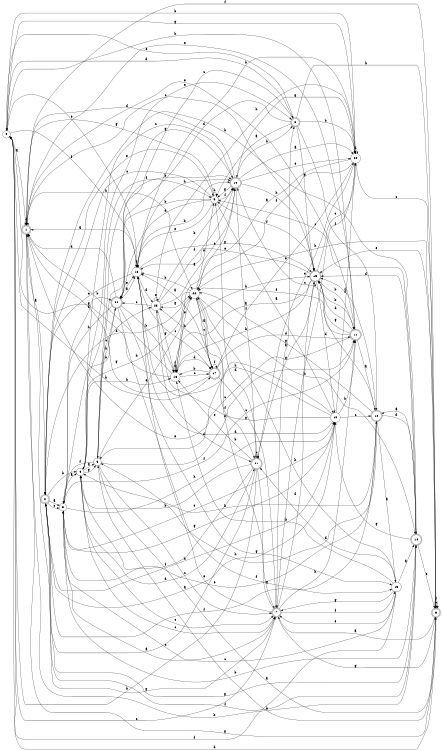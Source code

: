 digraph n20_10 {
__start0 [label="" shape="none"];

rankdir=LR;
size="8,5";

s0 [style="filled", color="black", fillcolor="white" shape="circle", label="0"];
s1 [style="rounded,filled", color="black", fillcolor="white" shape="doublecircle", label="1"];
s2 [style="rounded,filled", color="black", fillcolor="white" shape="doublecircle", label="2"];
s3 [style="filled", color="black", fillcolor="white" shape="circle", label="3"];
s4 [style="filled", color="black", fillcolor="white" shape="circle", label="4"];
s5 [style="filled", color="black", fillcolor="white" shape="circle", label="5"];
s6 [style="rounded,filled", color="black", fillcolor="white" shape="doublecircle", label="6"];
s7 [style="rounded,filled", color="black", fillcolor="white" shape="doublecircle", label="7"];
s8 [style="rounded,filled", color="black", fillcolor="white" shape="doublecircle", label="8"];
s9 [style="filled", color="black", fillcolor="white" shape="circle", label="9"];
s10 [style="filled", color="black", fillcolor="white" shape="circle", label="10"];
s11 [style="rounded,filled", color="black", fillcolor="white" shape="doublecircle", label="11"];
s12 [style="rounded,filled", color="black", fillcolor="white" shape="doublecircle", label="12"];
s13 [style="filled", color="black", fillcolor="white" shape="circle", label="13"];
s14 [style="rounded,filled", color="black", fillcolor="white" shape="doublecircle", label="14"];
s15 [style="rounded,filled", color="black", fillcolor="white" shape="doublecircle", label="15"];
s16 [style="filled", color="black", fillcolor="white" shape="circle", label="16"];
s17 [style="rounded,filled", color="black", fillcolor="white" shape="doublecircle", label="17"];
s18 [style="filled", color="black", fillcolor="white" shape="circle", label="18"];
s19 [style="rounded,filled", color="black", fillcolor="white" shape="doublecircle", label="19"];
s20 [style="filled", color="black", fillcolor="white" shape="circle", label="20"];
s21 [style="rounded,filled", color="black", fillcolor="white" shape="doublecircle", label="21"];
s22 [style="filled", color="black", fillcolor="white" shape="circle", label="22"];
s23 [style="filled", color="black", fillcolor="white" shape="circle", label="23"];
s24 [style="rounded,filled", color="black", fillcolor="white" shape="doublecircle", label="24"];
s0 -> s1 [label="a"];
s0 -> s20 [label="b"];
s0 -> s7 [label="c"];
s0 -> s8 [label="d"];
s0 -> s18 [label="e"];
s0 -> s18 [label="f"];
s0 -> s20 [label="g"];
s0 -> s17 [label="h"];
s1 -> s2 [label="a"];
s1 -> s14 [label="b"];
s1 -> s15 [label="c"];
s1 -> s1 [label="d"];
s1 -> s11 [label="e"];
s1 -> s6 [label="f"];
s1 -> s7 [label="g"];
s1 -> s22 [label="h"];
s2 -> s3 [label="a"];
s2 -> s4 [label="b"];
s2 -> s3 [label="c"];
s2 -> s22 [label="d"];
s2 -> s9 [label="e"];
s2 -> s12 [label="f"];
s2 -> s14 [label="g"];
s2 -> s10 [label="h"];
s3 -> s4 [label="a"];
s3 -> s23 [label="b"];
s3 -> s7 [label="c"];
s3 -> s24 [label="d"];
s3 -> s10 [label="e"];
s3 -> s11 [label="f"];
s3 -> s10 [label="g"];
s3 -> s10 [label="h"];
s4 -> s5 [label="a"];
s4 -> s22 [label="b"];
s4 -> s7 [label="c"];
s4 -> s21 [label="d"];
s4 -> s8 [label="e"];
s4 -> s9 [label="f"];
s4 -> s5 [label="g"];
s4 -> s16 [label="h"];
s5 -> s6 [label="a"];
s5 -> s19 [label="b"];
s5 -> s7 [label="c"];
s5 -> s11 [label="d"];
s5 -> s22 [label="e"];
s5 -> s3 [label="f"];
s5 -> s19 [label="g"];
s5 -> s24 [label="h"];
s6 -> s7 [label="a"];
s6 -> s5 [label="b"];
s6 -> s6 [label="c"];
s6 -> s0 [label="d"];
s6 -> s15 [label="e"];
s6 -> s6 [label="f"];
s6 -> s1 [label="g"];
s6 -> s22 [label="h"];
s7 -> s8 [label="a"];
s7 -> s22 [label="b"];
s7 -> s4 [label="c"];
s7 -> s15 [label="d"];
s7 -> s18 [label="e"];
s7 -> s13 [label="f"];
s7 -> s6 [label="g"];
s7 -> s11 [label="h"];
s8 -> s9 [label="a"];
s8 -> s20 [label="b"];
s8 -> s24 [label="c"];
s8 -> s24 [label="d"];
s8 -> s0 [label="e"];
s8 -> s12 [label="f"];
s8 -> s15 [label="g"];
s8 -> s6 [label="h"];
s9 -> s10 [label="a"];
s9 -> s24 [label="b"];
s9 -> s2 [label="c"];
s9 -> s24 [label="d"];
s9 -> s18 [label="e"];
s9 -> s19 [label="f"];
s9 -> s1 [label="g"];
s9 -> s9 [label="h"];
s10 -> s2 [label="a"];
s10 -> s11 [label="b"];
s10 -> s12 [label="c"];
s10 -> s18 [label="d"];
s10 -> s1 [label="e"];
s10 -> s20 [label="f"];
s10 -> s23 [label="g"];
s10 -> s18 [label="h"];
s11 -> s12 [label="a"];
s11 -> s15 [label="b"];
s11 -> s5 [label="c"];
s11 -> s15 [label="d"];
s11 -> s1 [label="e"];
s11 -> s22 [label="f"];
s11 -> s15 [label="g"];
s11 -> s0 [label="h"];
s12 -> s13 [label="a"];
s12 -> s4 [label="b"];
s12 -> s19 [label="c"];
s12 -> s14 [label="d"];
s12 -> s3 [label="e"];
s12 -> s15 [label="f"];
s12 -> s22 [label="g"];
s12 -> s5 [label="h"];
s13 -> s14 [label="a"];
s13 -> s16 [label="b"];
s13 -> s3 [label="c"];
s13 -> s21 [label="d"];
s13 -> s7 [label="e"];
s13 -> s0 [label="f"];
s13 -> s7 [label="g"];
s13 -> s22 [label="h"];
s14 -> s12 [label="a"];
s14 -> s3 [label="b"];
s14 -> s9 [label="c"];
s14 -> s15 [label="d"];
s14 -> s6 [label="e"];
s14 -> s2 [label="f"];
s14 -> s10 [label="g"];
s14 -> s2 [label="h"];
s15 -> s16 [label="a"];
s15 -> s11 [label="b"];
s15 -> s20 [label="c"];
s15 -> s10 [label="d"];
s15 -> s18 [label="e"];
s15 -> s9 [label="f"];
s15 -> s21 [label="g"];
s15 -> s16 [label="h"];
s16 -> s16 [label="a"];
s16 -> s1 [label="b"];
s16 -> s17 [label="c"];
s16 -> s17 [label="d"];
s16 -> s22 [label="e"];
s16 -> s16 [label="f"];
s16 -> s0 [label="g"];
s16 -> s15 [label="h"];
s17 -> s18 [label="a"];
s17 -> s16 [label="b"];
s17 -> s7 [label="c"];
s17 -> s11 [label="d"];
s17 -> s20 [label="e"];
s17 -> s17 [label="f"];
s17 -> s1 [label="g"];
s17 -> s23 [label="h"];
s18 -> s1 [label="a"];
s18 -> s19 [label="b"];
s18 -> s17 [label="c"];
s18 -> s23 [label="d"];
s18 -> s2 [label="e"];
s18 -> s18 [label="f"];
s18 -> s15 [label="g"];
s18 -> s19 [label="h"];
s19 -> s20 [label="a"];
s19 -> s8 [label="b"];
s19 -> s4 [label="c"];
s19 -> s1 [label="d"];
s19 -> s20 [label="e"];
s19 -> s21 [label="f"];
s19 -> s9 [label="g"];
s19 -> s15 [label="h"];
s20 -> s16 [label="a"];
s20 -> s18 [label="b"];
s20 -> s6 [label="c"];
s20 -> s20 [label="d"];
s20 -> s21 [label="e"];
s20 -> s22 [label="f"];
s20 -> s19 [label="g"];
s20 -> s7 [label="h"];
s21 -> s2 [label="a"];
s21 -> s4 [label="b"];
s21 -> s21 [label="c"];
s21 -> s9 [label="d"];
s21 -> s16 [label="e"];
s21 -> s4 [label="f"];
s21 -> s7 [label="g"];
s21 -> s0 [label="h"];
s22 -> s17 [label="a"];
s22 -> s18 [label="b"];
s22 -> s17 [label="c"];
s22 -> s9 [label="d"];
s22 -> s19 [label="e"];
s22 -> s21 [label="f"];
s22 -> s23 [label="g"];
s22 -> s14 [label="h"];
s23 -> s19 [label="a"];
s23 -> s19 [label="b"];
s23 -> s24 [label="c"];
s23 -> s21 [label="d"];
s23 -> s23 [label="e"];
s23 -> s19 [label="f"];
s23 -> s16 [label="g"];
s23 -> s20 [label="h"];
s24 -> s18 [label="a"];
s24 -> s16 [label="b"];
s24 -> s5 [label="c"];
s24 -> s1 [label="d"];
s24 -> s18 [label="e"];
s24 -> s13 [label="f"];
s24 -> s13 [label="g"];
s24 -> s3 [label="h"];

}